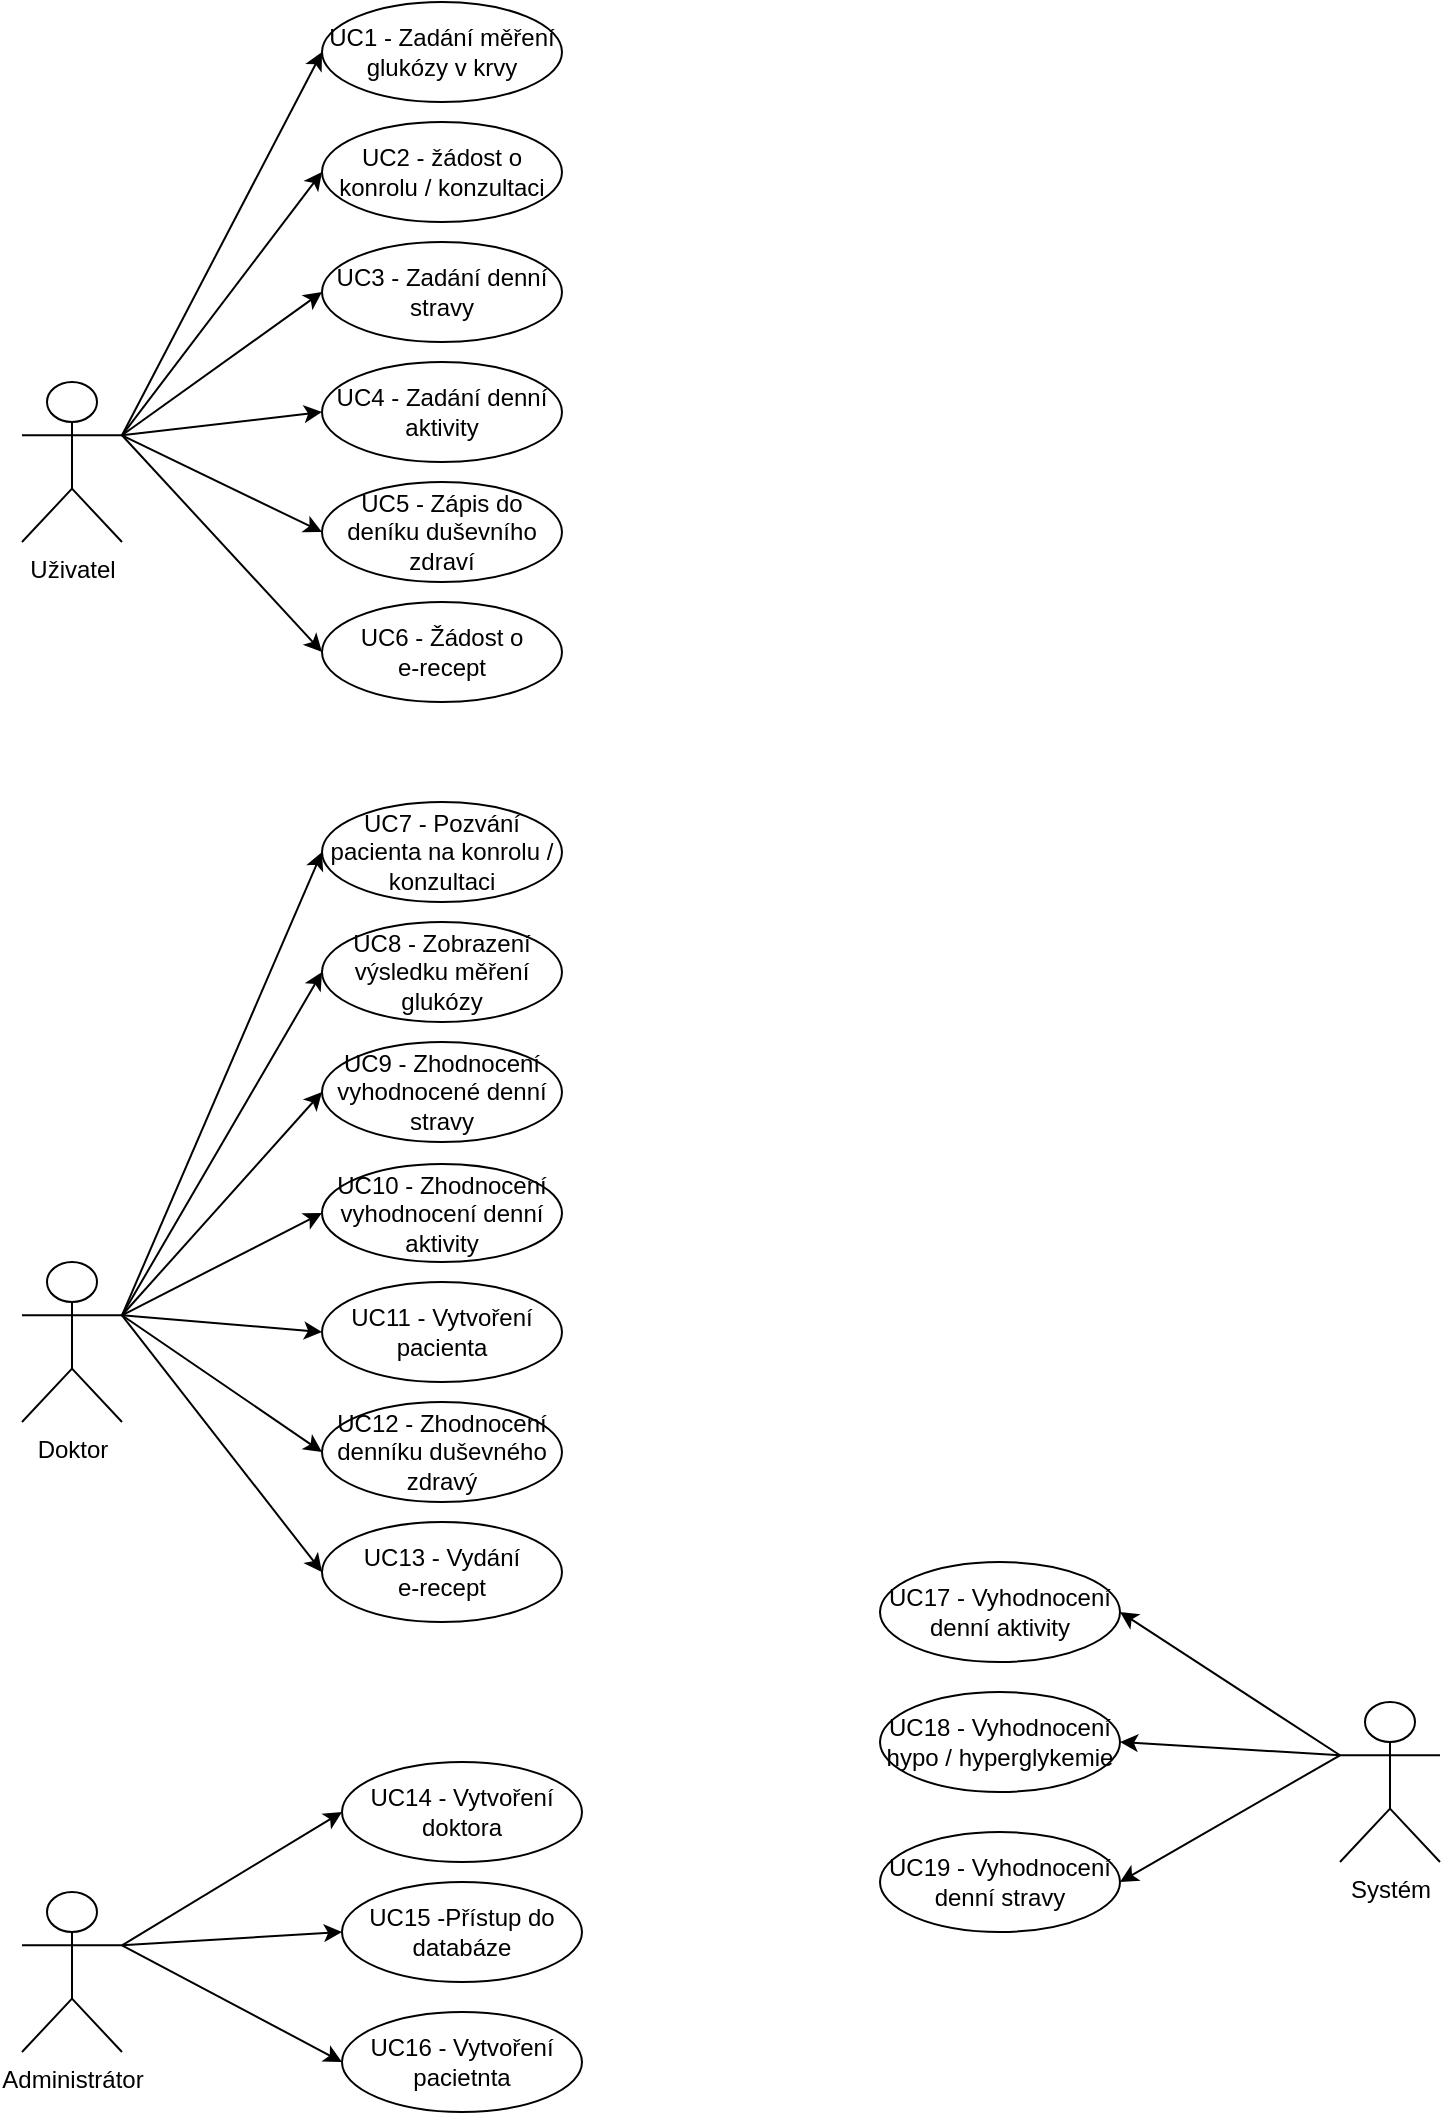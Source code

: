 <mxfile>
    <diagram id="XoVPfzblxcJKWaUqchMP" name="Page-1">
        <mxGraphModel dx="580" dy="460" grid="1" gridSize="10" guides="1" tooltips="1" connect="1" arrows="1" fold="1" page="1" pageScale="1" pageWidth="827" pageHeight="1169" background="#ffffff" math="0" shadow="0">
            <root>
                <mxCell id="0"/>
                <mxCell id="1" parent="0"/>
                <mxCell id="2" style="edgeStyle=none;html=1;exitX=1;exitY=0.333;exitDx=0;exitDy=0;exitPerimeter=0;entryX=0;entryY=0.5;entryDx=0;entryDy=0;strokeColor=#000000;" parent="1" source="5" target="6" edge="1">
                    <mxGeometry relative="1" as="geometry"/>
                </mxCell>
                <mxCell id="3" style="edgeStyle=none;html=1;exitX=1;exitY=0.333;exitDx=0;exitDy=0;exitPerimeter=0;entryX=0;entryY=0.5;entryDx=0;entryDy=0;strokeColor=#000000;" parent="1" source="5" target="8" edge="1">
                    <mxGeometry relative="1" as="geometry"/>
                </mxCell>
                <mxCell id="4" style="edgeStyle=none;html=1;exitX=1;exitY=0.333;exitDx=0;exitDy=0;exitPerimeter=0;entryX=0;entryY=0.5;entryDx=0;entryDy=0;strokeColor=#000000;" parent="1" source="5" target="7" edge="1">
                    <mxGeometry relative="1" as="geometry"/>
                </mxCell>
                <mxCell id="5" value="Administrátor" style="shape=umlActor;verticalLabelPosition=bottom;verticalAlign=top;html=1;outlineConnect=0;strokeColor=#000000;" parent="1" vertex="1">
                    <mxGeometry x="70" y="995" width="50" height="80" as="geometry"/>
                </mxCell>
                <mxCell id="6" value="UC15 -Přístup do databáze" style="ellipse;whiteSpace=wrap;html=1;strokeColor=#000000;" parent="1" vertex="1">
                    <mxGeometry x="230" y="990" width="120" height="50" as="geometry"/>
                </mxCell>
                <mxCell id="7" value="UC16 - Vytvoření pacietnta" style="ellipse;whiteSpace=wrap;html=1;strokeColor=#000000;" parent="1" vertex="1">
                    <mxGeometry x="230" y="1055" width="120" height="50" as="geometry"/>
                </mxCell>
                <mxCell id="8" value="UC14 - Vytvoření doktora" style="ellipse;whiteSpace=wrap;html=1;strokeColor=#000000;" parent="1" vertex="1">
                    <mxGeometry x="230" y="930" width="120" height="50" as="geometry"/>
                </mxCell>
                <mxCell id="9" style="edgeStyle=none;html=1;exitX=1;exitY=0.333;exitDx=0;exitDy=0;exitPerimeter=0;entryX=0;entryY=0.5;entryDx=0;entryDy=0;strokeColor=#000000;" parent="1" source="13" target="14" edge="1">
                    <mxGeometry relative="1" as="geometry"/>
                </mxCell>
                <mxCell id="10" style="edgeStyle=none;html=1;exitX=1;exitY=0.333;exitDx=0;exitDy=0;exitPerimeter=0;entryX=0;entryY=0.5;entryDx=0;entryDy=0;strokeColor=#000000;" parent="1" source="13" target="16" edge="1">
                    <mxGeometry relative="1" as="geometry"/>
                </mxCell>
                <mxCell id="11" style="edgeStyle=none;html=1;exitX=1;exitY=0.333;exitDx=0;exitDy=0;exitPerimeter=0;entryX=0;entryY=0.5;entryDx=0;entryDy=0;strokeColor=#000000;" parent="1" source="13" target="17" edge="1">
                    <mxGeometry relative="1" as="geometry"/>
                </mxCell>
                <mxCell id="12" style="edgeStyle=none;html=1;exitX=1;exitY=0.333;exitDx=0;exitDy=0;exitPerimeter=0;entryX=0;entryY=0.5;entryDx=0;entryDy=0;strokeColor=#000000;" parent="1" source="13" target="15" edge="1">
                    <mxGeometry relative="1" as="geometry"/>
                </mxCell>
                <mxCell id="13" value="Doktor" style="shape=umlActor;verticalLabelPosition=bottom;verticalAlign=top;html=1;outlineConnect=0;strokeColor=#000000;" parent="1" vertex="1">
                    <mxGeometry x="70" y="680" width="50" height="80" as="geometry"/>
                </mxCell>
                <mxCell id="14" value="UC8 - Zobrazení výsledku měření glukózy" style="ellipse;whiteSpace=wrap;html=1;strokeColor=#000000;" parent="1" vertex="1">
                    <mxGeometry x="220" y="510" width="120" height="50" as="geometry"/>
                </mxCell>
                <mxCell id="15" value="UC9 - Zhodnocení vyhodnocené denní stravy" style="ellipse;whiteSpace=wrap;html=1;strokeColor=#000000;" parent="1" vertex="1">
                    <mxGeometry x="220" y="570" width="120" height="50" as="geometry"/>
                </mxCell>
                <mxCell id="16" value="UC10 - Zhodnocení vyhodnocení denní aktivity" style="ellipse;whiteSpace=wrap;html=1;strokeColor=#000000;" parent="1" vertex="1">
                    <mxGeometry x="220" y="631" width="120" height="49" as="geometry"/>
                </mxCell>
                <mxCell id="17" value="UC11 - Vytvoření pacienta" style="ellipse;whiteSpace=wrap;html=1;strokeColor=#000000;" parent="1" vertex="1">
                    <mxGeometry x="220" y="690" width="120" height="50" as="geometry"/>
                </mxCell>
                <mxCell id="18" value="UC12 - Zhodnocení denníku duševného zdravý" style="ellipse;whiteSpace=wrap;html=1;strokeColor=#000000;" parent="1" vertex="1">
                    <mxGeometry x="220" y="750" width="120" height="50" as="geometry"/>
                </mxCell>
                <mxCell id="19" value="UC13 - Vydání&lt;br&gt;e-recept" style="ellipse;whiteSpace=wrap;html=1;strokeColor=#000000;" parent="1" vertex="1">
                    <mxGeometry x="220" y="810" width="120" height="50" as="geometry"/>
                </mxCell>
                <mxCell id="20" value="UC7 - Pozvání pacienta na konrolu / konzultaci" style="ellipse;whiteSpace=wrap;html=1;strokeColor=#000000;" parent="1" vertex="1">
                    <mxGeometry x="220" y="450" width="120" height="50" as="geometry"/>
                </mxCell>
                <mxCell id="21" value="" style="endArrow=classic;html=1;exitX=1;exitY=0.333;exitDx=0;exitDy=0;exitPerimeter=0;entryX=0;entryY=0.5;entryDx=0;entryDy=0;strokeColor=#000000;" parent="1" source="13" target="18" edge="1">
                    <mxGeometry width="50" height="50" relative="1" as="geometry">
                        <mxPoint x="260" y="720" as="sourcePoint"/>
                        <mxPoint x="310" y="670" as="targetPoint"/>
                    </mxGeometry>
                </mxCell>
                <mxCell id="22" value="" style="endArrow=classic;html=1;exitX=1;exitY=0.333;exitDx=0;exitDy=0;exitPerimeter=0;entryX=0;entryY=0.5;entryDx=0;entryDy=0;strokeColor=#000000;" parent="1" source="13" target="19" edge="1">
                    <mxGeometry width="50" height="50" relative="1" as="geometry">
                        <mxPoint x="130" y="716.667" as="sourcePoint"/>
                        <mxPoint x="230" y="765" as="targetPoint"/>
                    </mxGeometry>
                </mxCell>
                <mxCell id="23" value="" style="endArrow=classic;html=1;entryX=0;entryY=0.5;entryDx=0;entryDy=0;exitX=1;exitY=0.333;exitDx=0;exitDy=0;exitPerimeter=0;strokeColor=#000000;" parent="1" source="13" target="20" edge="1">
                    <mxGeometry width="50" height="50" relative="1" as="geometry">
                        <mxPoint x="120" y="710" as="sourcePoint"/>
                        <mxPoint x="240" y="775" as="targetPoint"/>
                    </mxGeometry>
                </mxCell>
                <mxCell id="24" style="edgeStyle=none;html=1;exitX=1;exitY=0.333;exitDx=0;exitDy=0;exitPerimeter=0;entryX=0;entryY=0.5;entryDx=0;entryDy=0;strokeColor=#000000;" parent="1" source="28" target="29" edge="1">
                    <mxGeometry relative="1" as="geometry"/>
                </mxCell>
                <mxCell id="25" style="edgeStyle=none;html=1;exitX=1;exitY=0.333;exitDx=0;exitDy=0;exitPerimeter=0;entryX=0;entryY=0.5;entryDx=0;entryDy=0;strokeColor=#000000;" parent="1" source="28" target="31" edge="1">
                    <mxGeometry relative="1" as="geometry"/>
                </mxCell>
                <mxCell id="26" style="edgeStyle=none;html=1;exitX=1;exitY=0.333;exitDx=0;exitDy=0;exitPerimeter=0;entryX=0;entryY=0.5;entryDx=0;entryDy=0;strokeColor=#000000;" parent="1" source="28" target="32" edge="1">
                    <mxGeometry relative="1" as="geometry"/>
                </mxCell>
                <mxCell id="28" value="Uživatel&lt;br&gt;" style="shape=umlActor;verticalLabelPosition=bottom;verticalAlign=top;html=1;outlineConnect=0;strokeColor=#000000;" parent="1" vertex="1">
                    <mxGeometry x="70" y="240" width="50" height="80" as="geometry"/>
                </mxCell>
                <mxCell id="29" value="UC1 - Zadání měření glukózy v krvy" style="ellipse;whiteSpace=wrap;html=1;strokeColor=#000000;" parent="1" vertex="1">
                    <mxGeometry x="220" y="50" width="120" height="50" as="geometry"/>
                </mxCell>
                <mxCell id="31" value="UC3 - Zadání denní stravy" style="ellipse;whiteSpace=wrap;html=1;strokeColor=#000000;" parent="1" vertex="1">
                    <mxGeometry x="220" y="170" width="120" height="50" as="geometry"/>
                </mxCell>
                <mxCell id="32" value="UC4 - Zadání denní aktivity" style="ellipse;whiteSpace=wrap;html=1;strokeColor=#000000;" parent="1" vertex="1">
                    <mxGeometry x="220" y="230" width="120" height="50" as="geometry"/>
                </mxCell>
                <mxCell id="33" value="UC5 - Zápis do deníku duševního zdraví" style="ellipse;whiteSpace=wrap;html=1;strokeColor=#000000;" parent="1" vertex="1">
                    <mxGeometry x="220" y="290" width="120" height="50" as="geometry"/>
                </mxCell>
                <mxCell id="34" value="UC6 - Žádost o &lt;br&gt;e-recept" style="ellipse;whiteSpace=wrap;html=1;strokeColor=#000000;" parent="1" vertex="1">
                    <mxGeometry x="220" y="350" width="120" height="50" as="geometry"/>
                </mxCell>
                <mxCell id="35" value="UC2 - žádost o konrolu / konzultaci" style="ellipse;whiteSpace=wrap;html=1;strokeColor=#000000;" parent="1" vertex="1">
                    <mxGeometry x="220" y="110" width="120" height="50" as="geometry"/>
                </mxCell>
                <mxCell id="39" value="" style="endArrow=classic;html=1;exitX=1;exitY=0.333;exitDx=0;exitDy=0;exitPerimeter=0;entryX=0;entryY=0.5;entryDx=0;entryDy=0;strokeColor=#000000;" parent="1" source="28" target="33" edge="1">
                    <mxGeometry width="50" height="50" relative="1" as="geometry">
                        <mxPoint x="239" y="280" as="sourcePoint"/>
                        <mxPoint x="289" y="230" as="targetPoint"/>
                    </mxGeometry>
                </mxCell>
                <mxCell id="40" value="" style="endArrow=classic;html=1;exitX=1;exitY=0.333;exitDx=0;exitDy=0;exitPerimeter=0;entryX=0;entryY=0.5;entryDx=0;entryDy=0;strokeColor=#000000;" parent="1" source="28" target="34" edge="1">
                    <mxGeometry width="50" height="50" relative="1" as="geometry">
                        <mxPoint x="109" y="276.667" as="sourcePoint"/>
                        <mxPoint x="209" y="325" as="targetPoint"/>
                    </mxGeometry>
                </mxCell>
                <mxCell id="41" value="" style="endArrow=classic;html=1;entryX=0;entryY=0.5;entryDx=0;entryDy=0;exitX=1;exitY=0.333;exitDx=0;exitDy=0;exitPerimeter=0;strokeColor=#000000;" parent="1" source="28" target="35" edge="1">
                    <mxGeometry width="50" height="50" relative="1" as="geometry">
                        <mxPoint x="99" y="270" as="sourcePoint"/>
                        <mxPoint x="219" y="335" as="targetPoint"/>
                    </mxGeometry>
                </mxCell>
                <mxCell id="46" style="edgeStyle=none;html=1;exitX=0;exitY=0.333;exitDx=0;exitDy=0;exitPerimeter=0;entryX=1;entryY=0.5;entryDx=0;entryDy=0;strokeColor=#000000;" parent="1" source="47" target="49" edge="1">
                    <mxGeometry relative="1" as="geometry"/>
                </mxCell>
                <mxCell id="47" value="Systém" style="shape=umlActor;verticalLabelPosition=bottom;verticalAlign=top;html=1;outlineConnect=0;strokeColor=#000000;" parent="1" vertex="1">
                    <mxGeometry x="729" y="900" width="50" height="80" as="geometry"/>
                </mxCell>
                <mxCell id="49" value="UC19 - Vyhodnocení denní stravy" style="ellipse;whiteSpace=wrap;html=1;strokeColor=#000000;" parent="1" vertex="1">
                    <mxGeometry x="499" y="965" width="120" height="50" as="geometry"/>
                </mxCell>
                <mxCell id="50" value="UC17 - Vyhodnocení denní aktivity" style="ellipse;whiteSpace=wrap;html=1;strokeColor=#000000;" parent="1" vertex="1">
                    <mxGeometry x="499" y="830" width="120" height="50" as="geometry"/>
                </mxCell>
                <mxCell id="53" style="edgeStyle=none;html=1;exitX=0;exitY=0.333;exitDx=0;exitDy=0;exitPerimeter=0;entryX=1;entryY=0.5;entryDx=0;entryDy=0;strokeColor=#000000;" parent="1" source="47" target="50" edge="1">
                    <mxGeometry relative="1" as="geometry">
                        <mxPoint x="729" y="991.667" as="sourcePoint"/>
                        <mxPoint x="629" y="820" as="targetPoint"/>
                    </mxGeometry>
                </mxCell>
                <mxCell id="56" value="UC18 - Vyhodnocení hypo / hyperglykemie" style="ellipse;whiteSpace=wrap;html=1;strokeColor=#000000;" parent="1" vertex="1">
                    <mxGeometry x="499" y="895" width="120" height="50" as="geometry"/>
                </mxCell>
                <mxCell id="57" style="edgeStyle=none;html=1;entryX=1;entryY=0.5;entryDx=0;entryDy=0;strokeColor=#000000;exitX=0;exitY=0.333;exitDx=0;exitDy=0;exitPerimeter=0;" parent="1" source="47" target="56" edge="1">
                    <mxGeometry relative="1" as="geometry">
                        <mxPoint x="720" y="840" as="sourcePoint"/>
                        <mxPoint x="629" y="855" as="targetPoint"/>
                    </mxGeometry>
                </mxCell>
            </root>
        </mxGraphModel>
    </diagram>
</mxfile>